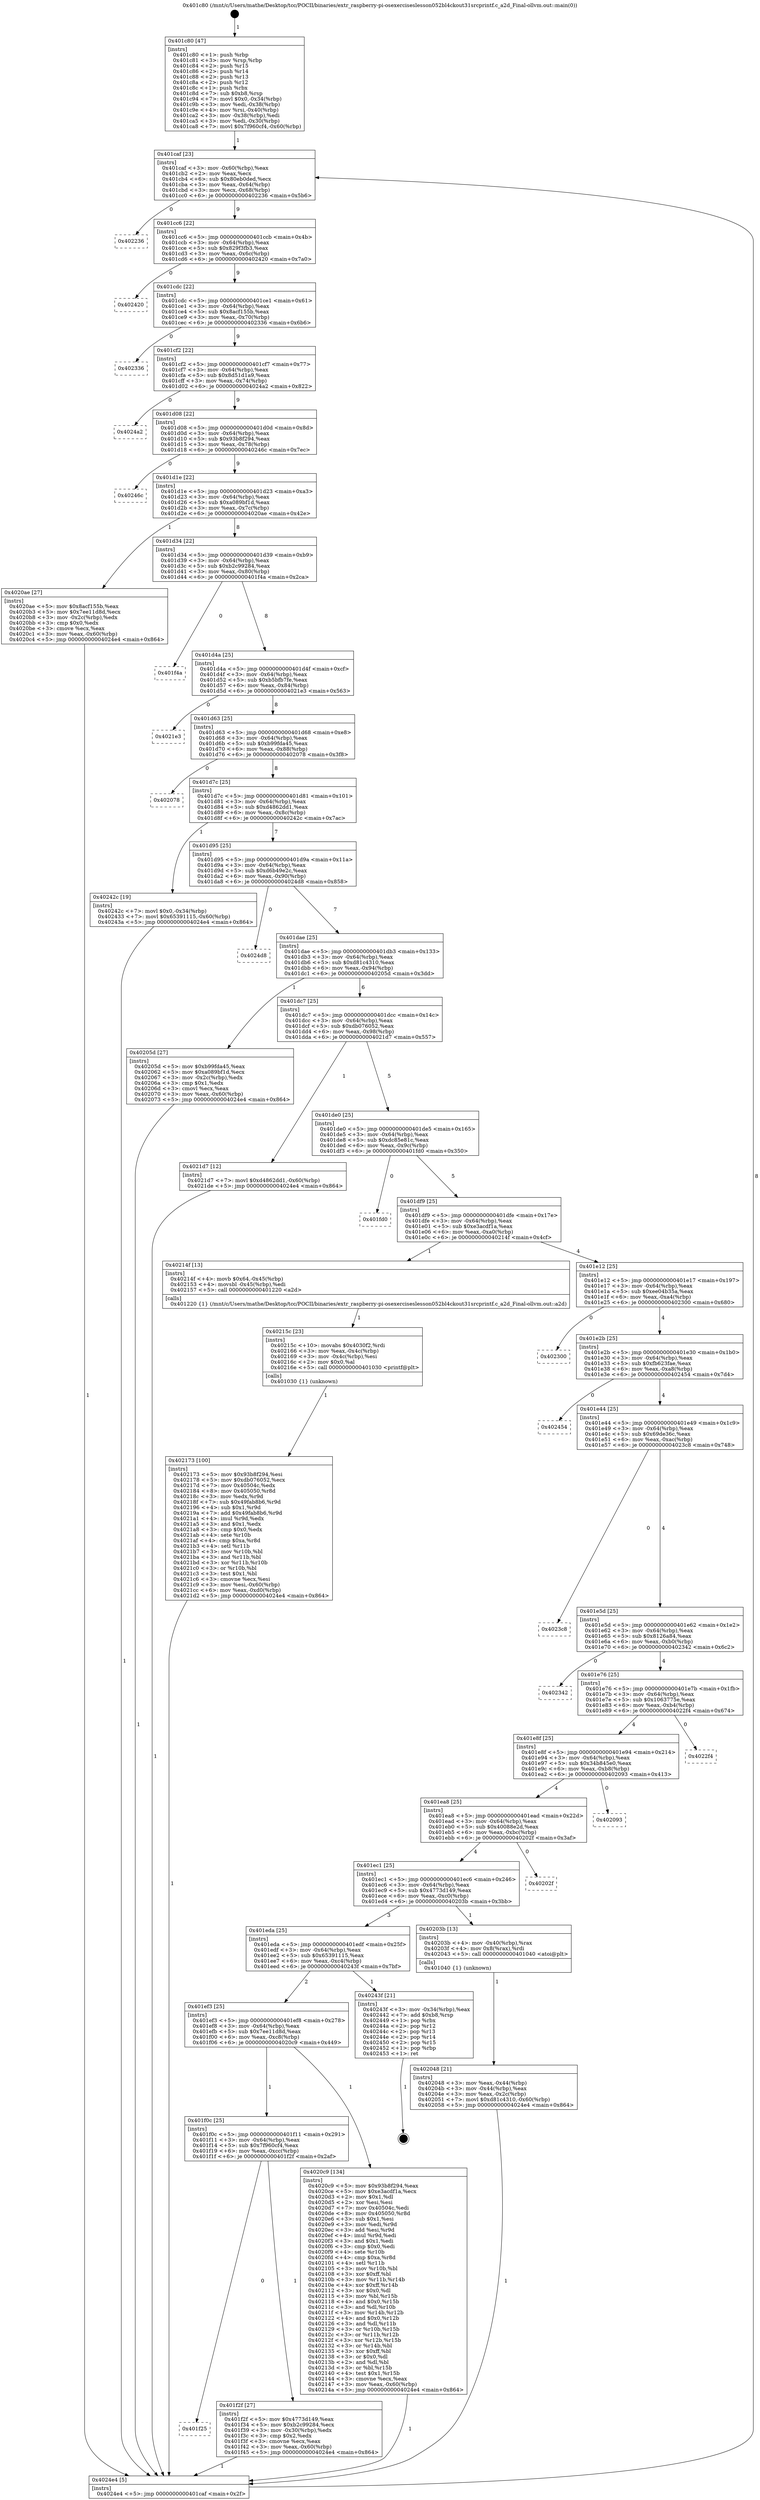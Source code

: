 digraph "0x401c80" {
  label = "0x401c80 (/mnt/c/Users/mathe/Desktop/tcc/POCII/binaries/extr_raspberry-pi-osexerciseslesson052bl4ckout31srcprintf.c_a2d_Final-ollvm.out::main(0))"
  labelloc = "t"
  node[shape=record]

  Entry [label="",width=0.3,height=0.3,shape=circle,fillcolor=black,style=filled]
  "0x401caf" [label="{
     0x401caf [23]\l
     | [instrs]\l
     &nbsp;&nbsp;0x401caf \<+3\>: mov -0x60(%rbp),%eax\l
     &nbsp;&nbsp;0x401cb2 \<+2\>: mov %eax,%ecx\l
     &nbsp;&nbsp;0x401cb4 \<+6\>: sub $0x80eb0ded,%ecx\l
     &nbsp;&nbsp;0x401cba \<+3\>: mov %eax,-0x64(%rbp)\l
     &nbsp;&nbsp;0x401cbd \<+3\>: mov %ecx,-0x68(%rbp)\l
     &nbsp;&nbsp;0x401cc0 \<+6\>: je 0000000000402236 \<main+0x5b6\>\l
  }"]
  "0x402236" [label="{
     0x402236\l
  }", style=dashed]
  "0x401cc6" [label="{
     0x401cc6 [22]\l
     | [instrs]\l
     &nbsp;&nbsp;0x401cc6 \<+5\>: jmp 0000000000401ccb \<main+0x4b\>\l
     &nbsp;&nbsp;0x401ccb \<+3\>: mov -0x64(%rbp),%eax\l
     &nbsp;&nbsp;0x401cce \<+5\>: sub $0x829f3fb3,%eax\l
     &nbsp;&nbsp;0x401cd3 \<+3\>: mov %eax,-0x6c(%rbp)\l
     &nbsp;&nbsp;0x401cd6 \<+6\>: je 0000000000402420 \<main+0x7a0\>\l
  }"]
  Exit [label="",width=0.3,height=0.3,shape=circle,fillcolor=black,style=filled,peripheries=2]
  "0x402420" [label="{
     0x402420\l
  }", style=dashed]
  "0x401cdc" [label="{
     0x401cdc [22]\l
     | [instrs]\l
     &nbsp;&nbsp;0x401cdc \<+5\>: jmp 0000000000401ce1 \<main+0x61\>\l
     &nbsp;&nbsp;0x401ce1 \<+3\>: mov -0x64(%rbp),%eax\l
     &nbsp;&nbsp;0x401ce4 \<+5\>: sub $0x8acf155b,%eax\l
     &nbsp;&nbsp;0x401ce9 \<+3\>: mov %eax,-0x70(%rbp)\l
     &nbsp;&nbsp;0x401cec \<+6\>: je 0000000000402336 \<main+0x6b6\>\l
  }"]
  "0x402173" [label="{
     0x402173 [100]\l
     | [instrs]\l
     &nbsp;&nbsp;0x402173 \<+5\>: mov $0x93b8f294,%esi\l
     &nbsp;&nbsp;0x402178 \<+5\>: mov $0xdb076052,%ecx\l
     &nbsp;&nbsp;0x40217d \<+7\>: mov 0x40504c,%edx\l
     &nbsp;&nbsp;0x402184 \<+8\>: mov 0x405050,%r8d\l
     &nbsp;&nbsp;0x40218c \<+3\>: mov %edx,%r9d\l
     &nbsp;&nbsp;0x40218f \<+7\>: sub $0x49fab8b6,%r9d\l
     &nbsp;&nbsp;0x402196 \<+4\>: sub $0x1,%r9d\l
     &nbsp;&nbsp;0x40219a \<+7\>: add $0x49fab8b6,%r9d\l
     &nbsp;&nbsp;0x4021a1 \<+4\>: imul %r9d,%edx\l
     &nbsp;&nbsp;0x4021a5 \<+3\>: and $0x1,%edx\l
     &nbsp;&nbsp;0x4021a8 \<+3\>: cmp $0x0,%edx\l
     &nbsp;&nbsp;0x4021ab \<+4\>: sete %r10b\l
     &nbsp;&nbsp;0x4021af \<+4\>: cmp $0xa,%r8d\l
     &nbsp;&nbsp;0x4021b3 \<+4\>: setl %r11b\l
     &nbsp;&nbsp;0x4021b7 \<+3\>: mov %r10b,%bl\l
     &nbsp;&nbsp;0x4021ba \<+3\>: and %r11b,%bl\l
     &nbsp;&nbsp;0x4021bd \<+3\>: xor %r11b,%r10b\l
     &nbsp;&nbsp;0x4021c0 \<+3\>: or %r10b,%bl\l
     &nbsp;&nbsp;0x4021c3 \<+3\>: test $0x1,%bl\l
     &nbsp;&nbsp;0x4021c6 \<+3\>: cmovne %ecx,%esi\l
     &nbsp;&nbsp;0x4021c9 \<+3\>: mov %esi,-0x60(%rbp)\l
     &nbsp;&nbsp;0x4021cc \<+6\>: mov %eax,-0xd0(%rbp)\l
     &nbsp;&nbsp;0x4021d2 \<+5\>: jmp 00000000004024e4 \<main+0x864\>\l
  }"]
  "0x402336" [label="{
     0x402336\l
  }", style=dashed]
  "0x401cf2" [label="{
     0x401cf2 [22]\l
     | [instrs]\l
     &nbsp;&nbsp;0x401cf2 \<+5\>: jmp 0000000000401cf7 \<main+0x77\>\l
     &nbsp;&nbsp;0x401cf7 \<+3\>: mov -0x64(%rbp),%eax\l
     &nbsp;&nbsp;0x401cfa \<+5\>: sub $0x8d51d1a9,%eax\l
     &nbsp;&nbsp;0x401cff \<+3\>: mov %eax,-0x74(%rbp)\l
     &nbsp;&nbsp;0x401d02 \<+6\>: je 00000000004024a2 \<main+0x822\>\l
  }"]
  "0x40215c" [label="{
     0x40215c [23]\l
     | [instrs]\l
     &nbsp;&nbsp;0x40215c \<+10\>: movabs $0x4030f2,%rdi\l
     &nbsp;&nbsp;0x402166 \<+3\>: mov %eax,-0x4c(%rbp)\l
     &nbsp;&nbsp;0x402169 \<+3\>: mov -0x4c(%rbp),%esi\l
     &nbsp;&nbsp;0x40216c \<+2\>: mov $0x0,%al\l
     &nbsp;&nbsp;0x40216e \<+5\>: call 0000000000401030 \<printf@plt\>\l
     | [calls]\l
     &nbsp;&nbsp;0x401030 \{1\} (unknown)\l
  }"]
  "0x4024a2" [label="{
     0x4024a2\l
  }", style=dashed]
  "0x401d08" [label="{
     0x401d08 [22]\l
     | [instrs]\l
     &nbsp;&nbsp;0x401d08 \<+5\>: jmp 0000000000401d0d \<main+0x8d\>\l
     &nbsp;&nbsp;0x401d0d \<+3\>: mov -0x64(%rbp),%eax\l
     &nbsp;&nbsp;0x401d10 \<+5\>: sub $0x93b8f294,%eax\l
     &nbsp;&nbsp;0x401d15 \<+3\>: mov %eax,-0x78(%rbp)\l
     &nbsp;&nbsp;0x401d18 \<+6\>: je 000000000040246c \<main+0x7ec\>\l
  }"]
  "0x402048" [label="{
     0x402048 [21]\l
     | [instrs]\l
     &nbsp;&nbsp;0x402048 \<+3\>: mov %eax,-0x44(%rbp)\l
     &nbsp;&nbsp;0x40204b \<+3\>: mov -0x44(%rbp),%eax\l
     &nbsp;&nbsp;0x40204e \<+3\>: mov %eax,-0x2c(%rbp)\l
     &nbsp;&nbsp;0x402051 \<+7\>: movl $0xd81c4310,-0x60(%rbp)\l
     &nbsp;&nbsp;0x402058 \<+5\>: jmp 00000000004024e4 \<main+0x864\>\l
  }"]
  "0x40246c" [label="{
     0x40246c\l
  }", style=dashed]
  "0x401d1e" [label="{
     0x401d1e [22]\l
     | [instrs]\l
     &nbsp;&nbsp;0x401d1e \<+5\>: jmp 0000000000401d23 \<main+0xa3\>\l
     &nbsp;&nbsp;0x401d23 \<+3\>: mov -0x64(%rbp),%eax\l
     &nbsp;&nbsp;0x401d26 \<+5\>: sub $0xa089bf1d,%eax\l
     &nbsp;&nbsp;0x401d2b \<+3\>: mov %eax,-0x7c(%rbp)\l
     &nbsp;&nbsp;0x401d2e \<+6\>: je 00000000004020ae \<main+0x42e\>\l
  }"]
  "0x401c80" [label="{
     0x401c80 [47]\l
     | [instrs]\l
     &nbsp;&nbsp;0x401c80 \<+1\>: push %rbp\l
     &nbsp;&nbsp;0x401c81 \<+3\>: mov %rsp,%rbp\l
     &nbsp;&nbsp;0x401c84 \<+2\>: push %r15\l
     &nbsp;&nbsp;0x401c86 \<+2\>: push %r14\l
     &nbsp;&nbsp;0x401c88 \<+2\>: push %r13\l
     &nbsp;&nbsp;0x401c8a \<+2\>: push %r12\l
     &nbsp;&nbsp;0x401c8c \<+1\>: push %rbx\l
     &nbsp;&nbsp;0x401c8d \<+7\>: sub $0xb8,%rsp\l
     &nbsp;&nbsp;0x401c94 \<+7\>: movl $0x0,-0x34(%rbp)\l
     &nbsp;&nbsp;0x401c9b \<+3\>: mov %edi,-0x38(%rbp)\l
     &nbsp;&nbsp;0x401c9e \<+4\>: mov %rsi,-0x40(%rbp)\l
     &nbsp;&nbsp;0x401ca2 \<+3\>: mov -0x38(%rbp),%edi\l
     &nbsp;&nbsp;0x401ca5 \<+3\>: mov %edi,-0x30(%rbp)\l
     &nbsp;&nbsp;0x401ca8 \<+7\>: movl $0x7f960cf4,-0x60(%rbp)\l
  }"]
  "0x4020ae" [label="{
     0x4020ae [27]\l
     | [instrs]\l
     &nbsp;&nbsp;0x4020ae \<+5\>: mov $0x8acf155b,%eax\l
     &nbsp;&nbsp;0x4020b3 \<+5\>: mov $0x7ee11d8d,%ecx\l
     &nbsp;&nbsp;0x4020b8 \<+3\>: mov -0x2c(%rbp),%edx\l
     &nbsp;&nbsp;0x4020bb \<+3\>: cmp $0x0,%edx\l
     &nbsp;&nbsp;0x4020be \<+3\>: cmove %ecx,%eax\l
     &nbsp;&nbsp;0x4020c1 \<+3\>: mov %eax,-0x60(%rbp)\l
     &nbsp;&nbsp;0x4020c4 \<+5\>: jmp 00000000004024e4 \<main+0x864\>\l
  }"]
  "0x401d34" [label="{
     0x401d34 [22]\l
     | [instrs]\l
     &nbsp;&nbsp;0x401d34 \<+5\>: jmp 0000000000401d39 \<main+0xb9\>\l
     &nbsp;&nbsp;0x401d39 \<+3\>: mov -0x64(%rbp),%eax\l
     &nbsp;&nbsp;0x401d3c \<+5\>: sub $0xb2c99284,%eax\l
     &nbsp;&nbsp;0x401d41 \<+3\>: mov %eax,-0x80(%rbp)\l
     &nbsp;&nbsp;0x401d44 \<+6\>: je 0000000000401f4a \<main+0x2ca\>\l
  }"]
  "0x4024e4" [label="{
     0x4024e4 [5]\l
     | [instrs]\l
     &nbsp;&nbsp;0x4024e4 \<+5\>: jmp 0000000000401caf \<main+0x2f\>\l
  }"]
  "0x401f4a" [label="{
     0x401f4a\l
  }", style=dashed]
  "0x401d4a" [label="{
     0x401d4a [25]\l
     | [instrs]\l
     &nbsp;&nbsp;0x401d4a \<+5\>: jmp 0000000000401d4f \<main+0xcf\>\l
     &nbsp;&nbsp;0x401d4f \<+3\>: mov -0x64(%rbp),%eax\l
     &nbsp;&nbsp;0x401d52 \<+5\>: sub $0xb5bfb7fe,%eax\l
     &nbsp;&nbsp;0x401d57 \<+6\>: mov %eax,-0x84(%rbp)\l
     &nbsp;&nbsp;0x401d5d \<+6\>: je 00000000004021e3 \<main+0x563\>\l
  }"]
  "0x401f25" [label="{
     0x401f25\l
  }", style=dashed]
  "0x4021e3" [label="{
     0x4021e3\l
  }", style=dashed]
  "0x401d63" [label="{
     0x401d63 [25]\l
     | [instrs]\l
     &nbsp;&nbsp;0x401d63 \<+5\>: jmp 0000000000401d68 \<main+0xe8\>\l
     &nbsp;&nbsp;0x401d68 \<+3\>: mov -0x64(%rbp),%eax\l
     &nbsp;&nbsp;0x401d6b \<+5\>: sub $0xb99fda45,%eax\l
     &nbsp;&nbsp;0x401d70 \<+6\>: mov %eax,-0x88(%rbp)\l
     &nbsp;&nbsp;0x401d76 \<+6\>: je 0000000000402078 \<main+0x3f8\>\l
  }"]
  "0x401f2f" [label="{
     0x401f2f [27]\l
     | [instrs]\l
     &nbsp;&nbsp;0x401f2f \<+5\>: mov $0x4773d149,%eax\l
     &nbsp;&nbsp;0x401f34 \<+5\>: mov $0xb2c99284,%ecx\l
     &nbsp;&nbsp;0x401f39 \<+3\>: mov -0x30(%rbp),%edx\l
     &nbsp;&nbsp;0x401f3c \<+3\>: cmp $0x2,%edx\l
     &nbsp;&nbsp;0x401f3f \<+3\>: cmovne %ecx,%eax\l
     &nbsp;&nbsp;0x401f42 \<+3\>: mov %eax,-0x60(%rbp)\l
     &nbsp;&nbsp;0x401f45 \<+5\>: jmp 00000000004024e4 \<main+0x864\>\l
  }"]
  "0x402078" [label="{
     0x402078\l
  }", style=dashed]
  "0x401d7c" [label="{
     0x401d7c [25]\l
     | [instrs]\l
     &nbsp;&nbsp;0x401d7c \<+5\>: jmp 0000000000401d81 \<main+0x101\>\l
     &nbsp;&nbsp;0x401d81 \<+3\>: mov -0x64(%rbp),%eax\l
     &nbsp;&nbsp;0x401d84 \<+5\>: sub $0xd4862dd1,%eax\l
     &nbsp;&nbsp;0x401d89 \<+6\>: mov %eax,-0x8c(%rbp)\l
     &nbsp;&nbsp;0x401d8f \<+6\>: je 000000000040242c \<main+0x7ac\>\l
  }"]
  "0x401f0c" [label="{
     0x401f0c [25]\l
     | [instrs]\l
     &nbsp;&nbsp;0x401f0c \<+5\>: jmp 0000000000401f11 \<main+0x291\>\l
     &nbsp;&nbsp;0x401f11 \<+3\>: mov -0x64(%rbp),%eax\l
     &nbsp;&nbsp;0x401f14 \<+5\>: sub $0x7f960cf4,%eax\l
     &nbsp;&nbsp;0x401f19 \<+6\>: mov %eax,-0xcc(%rbp)\l
     &nbsp;&nbsp;0x401f1f \<+6\>: je 0000000000401f2f \<main+0x2af\>\l
  }"]
  "0x40242c" [label="{
     0x40242c [19]\l
     | [instrs]\l
     &nbsp;&nbsp;0x40242c \<+7\>: movl $0x0,-0x34(%rbp)\l
     &nbsp;&nbsp;0x402433 \<+7\>: movl $0x65391115,-0x60(%rbp)\l
     &nbsp;&nbsp;0x40243a \<+5\>: jmp 00000000004024e4 \<main+0x864\>\l
  }"]
  "0x401d95" [label="{
     0x401d95 [25]\l
     | [instrs]\l
     &nbsp;&nbsp;0x401d95 \<+5\>: jmp 0000000000401d9a \<main+0x11a\>\l
     &nbsp;&nbsp;0x401d9a \<+3\>: mov -0x64(%rbp),%eax\l
     &nbsp;&nbsp;0x401d9d \<+5\>: sub $0xd6b49e2c,%eax\l
     &nbsp;&nbsp;0x401da2 \<+6\>: mov %eax,-0x90(%rbp)\l
     &nbsp;&nbsp;0x401da8 \<+6\>: je 00000000004024d8 \<main+0x858\>\l
  }"]
  "0x4020c9" [label="{
     0x4020c9 [134]\l
     | [instrs]\l
     &nbsp;&nbsp;0x4020c9 \<+5\>: mov $0x93b8f294,%eax\l
     &nbsp;&nbsp;0x4020ce \<+5\>: mov $0xe3acdf1a,%ecx\l
     &nbsp;&nbsp;0x4020d3 \<+2\>: mov $0x1,%dl\l
     &nbsp;&nbsp;0x4020d5 \<+2\>: xor %esi,%esi\l
     &nbsp;&nbsp;0x4020d7 \<+7\>: mov 0x40504c,%edi\l
     &nbsp;&nbsp;0x4020de \<+8\>: mov 0x405050,%r8d\l
     &nbsp;&nbsp;0x4020e6 \<+3\>: sub $0x1,%esi\l
     &nbsp;&nbsp;0x4020e9 \<+3\>: mov %edi,%r9d\l
     &nbsp;&nbsp;0x4020ec \<+3\>: add %esi,%r9d\l
     &nbsp;&nbsp;0x4020ef \<+4\>: imul %r9d,%edi\l
     &nbsp;&nbsp;0x4020f3 \<+3\>: and $0x1,%edi\l
     &nbsp;&nbsp;0x4020f6 \<+3\>: cmp $0x0,%edi\l
     &nbsp;&nbsp;0x4020f9 \<+4\>: sete %r10b\l
     &nbsp;&nbsp;0x4020fd \<+4\>: cmp $0xa,%r8d\l
     &nbsp;&nbsp;0x402101 \<+4\>: setl %r11b\l
     &nbsp;&nbsp;0x402105 \<+3\>: mov %r10b,%bl\l
     &nbsp;&nbsp;0x402108 \<+3\>: xor $0xff,%bl\l
     &nbsp;&nbsp;0x40210b \<+3\>: mov %r11b,%r14b\l
     &nbsp;&nbsp;0x40210e \<+4\>: xor $0xff,%r14b\l
     &nbsp;&nbsp;0x402112 \<+3\>: xor $0x0,%dl\l
     &nbsp;&nbsp;0x402115 \<+3\>: mov %bl,%r15b\l
     &nbsp;&nbsp;0x402118 \<+4\>: and $0x0,%r15b\l
     &nbsp;&nbsp;0x40211c \<+3\>: and %dl,%r10b\l
     &nbsp;&nbsp;0x40211f \<+3\>: mov %r14b,%r12b\l
     &nbsp;&nbsp;0x402122 \<+4\>: and $0x0,%r12b\l
     &nbsp;&nbsp;0x402126 \<+3\>: and %dl,%r11b\l
     &nbsp;&nbsp;0x402129 \<+3\>: or %r10b,%r15b\l
     &nbsp;&nbsp;0x40212c \<+3\>: or %r11b,%r12b\l
     &nbsp;&nbsp;0x40212f \<+3\>: xor %r12b,%r15b\l
     &nbsp;&nbsp;0x402132 \<+3\>: or %r14b,%bl\l
     &nbsp;&nbsp;0x402135 \<+3\>: xor $0xff,%bl\l
     &nbsp;&nbsp;0x402138 \<+3\>: or $0x0,%dl\l
     &nbsp;&nbsp;0x40213b \<+2\>: and %dl,%bl\l
     &nbsp;&nbsp;0x40213d \<+3\>: or %bl,%r15b\l
     &nbsp;&nbsp;0x402140 \<+4\>: test $0x1,%r15b\l
     &nbsp;&nbsp;0x402144 \<+3\>: cmovne %ecx,%eax\l
     &nbsp;&nbsp;0x402147 \<+3\>: mov %eax,-0x60(%rbp)\l
     &nbsp;&nbsp;0x40214a \<+5\>: jmp 00000000004024e4 \<main+0x864\>\l
  }"]
  "0x4024d8" [label="{
     0x4024d8\l
  }", style=dashed]
  "0x401dae" [label="{
     0x401dae [25]\l
     | [instrs]\l
     &nbsp;&nbsp;0x401dae \<+5\>: jmp 0000000000401db3 \<main+0x133\>\l
     &nbsp;&nbsp;0x401db3 \<+3\>: mov -0x64(%rbp),%eax\l
     &nbsp;&nbsp;0x401db6 \<+5\>: sub $0xd81c4310,%eax\l
     &nbsp;&nbsp;0x401dbb \<+6\>: mov %eax,-0x94(%rbp)\l
     &nbsp;&nbsp;0x401dc1 \<+6\>: je 000000000040205d \<main+0x3dd\>\l
  }"]
  "0x401ef3" [label="{
     0x401ef3 [25]\l
     | [instrs]\l
     &nbsp;&nbsp;0x401ef3 \<+5\>: jmp 0000000000401ef8 \<main+0x278\>\l
     &nbsp;&nbsp;0x401ef8 \<+3\>: mov -0x64(%rbp),%eax\l
     &nbsp;&nbsp;0x401efb \<+5\>: sub $0x7ee11d8d,%eax\l
     &nbsp;&nbsp;0x401f00 \<+6\>: mov %eax,-0xc8(%rbp)\l
     &nbsp;&nbsp;0x401f06 \<+6\>: je 00000000004020c9 \<main+0x449\>\l
  }"]
  "0x40205d" [label="{
     0x40205d [27]\l
     | [instrs]\l
     &nbsp;&nbsp;0x40205d \<+5\>: mov $0xb99fda45,%eax\l
     &nbsp;&nbsp;0x402062 \<+5\>: mov $0xa089bf1d,%ecx\l
     &nbsp;&nbsp;0x402067 \<+3\>: mov -0x2c(%rbp),%edx\l
     &nbsp;&nbsp;0x40206a \<+3\>: cmp $0x1,%edx\l
     &nbsp;&nbsp;0x40206d \<+3\>: cmovl %ecx,%eax\l
     &nbsp;&nbsp;0x402070 \<+3\>: mov %eax,-0x60(%rbp)\l
     &nbsp;&nbsp;0x402073 \<+5\>: jmp 00000000004024e4 \<main+0x864\>\l
  }"]
  "0x401dc7" [label="{
     0x401dc7 [25]\l
     | [instrs]\l
     &nbsp;&nbsp;0x401dc7 \<+5\>: jmp 0000000000401dcc \<main+0x14c\>\l
     &nbsp;&nbsp;0x401dcc \<+3\>: mov -0x64(%rbp),%eax\l
     &nbsp;&nbsp;0x401dcf \<+5\>: sub $0xdb076052,%eax\l
     &nbsp;&nbsp;0x401dd4 \<+6\>: mov %eax,-0x98(%rbp)\l
     &nbsp;&nbsp;0x401dda \<+6\>: je 00000000004021d7 \<main+0x557\>\l
  }"]
  "0x40243f" [label="{
     0x40243f [21]\l
     | [instrs]\l
     &nbsp;&nbsp;0x40243f \<+3\>: mov -0x34(%rbp),%eax\l
     &nbsp;&nbsp;0x402442 \<+7\>: add $0xb8,%rsp\l
     &nbsp;&nbsp;0x402449 \<+1\>: pop %rbx\l
     &nbsp;&nbsp;0x40244a \<+2\>: pop %r12\l
     &nbsp;&nbsp;0x40244c \<+2\>: pop %r13\l
     &nbsp;&nbsp;0x40244e \<+2\>: pop %r14\l
     &nbsp;&nbsp;0x402450 \<+2\>: pop %r15\l
     &nbsp;&nbsp;0x402452 \<+1\>: pop %rbp\l
     &nbsp;&nbsp;0x402453 \<+1\>: ret\l
  }"]
  "0x4021d7" [label="{
     0x4021d7 [12]\l
     | [instrs]\l
     &nbsp;&nbsp;0x4021d7 \<+7\>: movl $0xd4862dd1,-0x60(%rbp)\l
     &nbsp;&nbsp;0x4021de \<+5\>: jmp 00000000004024e4 \<main+0x864\>\l
  }"]
  "0x401de0" [label="{
     0x401de0 [25]\l
     | [instrs]\l
     &nbsp;&nbsp;0x401de0 \<+5\>: jmp 0000000000401de5 \<main+0x165\>\l
     &nbsp;&nbsp;0x401de5 \<+3\>: mov -0x64(%rbp),%eax\l
     &nbsp;&nbsp;0x401de8 \<+5\>: sub $0xdc85e81c,%eax\l
     &nbsp;&nbsp;0x401ded \<+6\>: mov %eax,-0x9c(%rbp)\l
     &nbsp;&nbsp;0x401df3 \<+6\>: je 0000000000401fd0 \<main+0x350\>\l
  }"]
  "0x401eda" [label="{
     0x401eda [25]\l
     | [instrs]\l
     &nbsp;&nbsp;0x401eda \<+5\>: jmp 0000000000401edf \<main+0x25f\>\l
     &nbsp;&nbsp;0x401edf \<+3\>: mov -0x64(%rbp),%eax\l
     &nbsp;&nbsp;0x401ee2 \<+5\>: sub $0x65391115,%eax\l
     &nbsp;&nbsp;0x401ee7 \<+6\>: mov %eax,-0xc4(%rbp)\l
     &nbsp;&nbsp;0x401eed \<+6\>: je 000000000040243f \<main+0x7bf\>\l
  }"]
  "0x401fd0" [label="{
     0x401fd0\l
  }", style=dashed]
  "0x401df9" [label="{
     0x401df9 [25]\l
     | [instrs]\l
     &nbsp;&nbsp;0x401df9 \<+5\>: jmp 0000000000401dfe \<main+0x17e\>\l
     &nbsp;&nbsp;0x401dfe \<+3\>: mov -0x64(%rbp),%eax\l
     &nbsp;&nbsp;0x401e01 \<+5\>: sub $0xe3acdf1a,%eax\l
     &nbsp;&nbsp;0x401e06 \<+6\>: mov %eax,-0xa0(%rbp)\l
     &nbsp;&nbsp;0x401e0c \<+6\>: je 000000000040214f \<main+0x4cf\>\l
  }"]
  "0x40203b" [label="{
     0x40203b [13]\l
     | [instrs]\l
     &nbsp;&nbsp;0x40203b \<+4\>: mov -0x40(%rbp),%rax\l
     &nbsp;&nbsp;0x40203f \<+4\>: mov 0x8(%rax),%rdi\l
     &nbsp;&nbsp;0x402043 \<+5\>: call 0000000000401040 \<atoi@plt\>\l
     | [calls]\l
     &nbsp;&nbsp;0x401040 \{1\} (unknown)\l
  }"]
  "0x40214f" [label="{
     0x40214f [13]\l
     | [instrs]\l
     &nbsp;&nbsp;0x40214f \<+4\>: movb $0x64,-0x45(%rbp)\l
     &nbsp;&nbsp;0x402153 \<+4\>: movsbl -0x45(%rbp),%edi\l
     &nbsp;&nbsp;0x402157 \<+5\>: call 0000000000401220 \<a2d\>\l
     | [calls]\l
     &nbsp;&nbsp;0x401220 \{1\} (/mnt/c/Users/mathe/Desktop/tcc/POCII/binaries/extr_raspberry-pi-osexerciseslesson052bl4ckout31srcprintf.c_a2d_Final-ollvm.out::a2d)\l
  }"]
  "0x401e12" [label="{
     0x401e12 [25]\l
     | [instrs]\l
     &nbsp;&nbsp;0x401e12 \<+5\>: jmp 0000000000401e17 \<main+0x197\>\l
     &nbsp;&nbsp;0x401e17 \<+3\>: mov -0x64(%rbp),%eax\l
     &nbsp;&nbsp;0x401e1a \<+5\>: sub $0xee04b35a,%eax\l
     &nbsp;&nbsp;0x401e1f \<+6\>: mov %eax,-0xa4(%rbp)\l
     &nbsp;&nbsp;0x401e25 \<+6\>: je 0000000000402300 \<main+0x680\>\l
  }"]
  "0x401ec1" [label="{
     0x401ec1 [25]\l
     | [instrs]\l
     &nbsp;&nbsp;0x401ec1 \<+5\>: jmp 0000000000401ec6 \<main+0x246\>\l
     &nbsp;&nbsp;0x401ec6 \<+3\>: mov -0x64(%rbp),%eax\l
     &nbsp;&nbsp;0x401ec9 \<+5\>: sub $0x4773d149,%eax\l
     &nbsp;&nbsp;0x401ece \<+6\>: mov %eax,-0xc0(%rbp)\l
     &nbsp;&nbsp;0x401ed4 \<+6\>: je 000000000040203b \<main+0x3bb\>\l
  }"]
  "0x402300" [label="{
     0x402300\l
  }", style=dashed]
  "0x401e2b" [label="{
     0x401e2b [25]\l
     | [instrs]\l
     &nbsp;&nbsp;0x401e2b \<+5\>: jmp 0000000000401e30 \<main+0x1b0\>\l
     &nbsp;&nbsp;0x401e30 \<+3\>: mov -0x64(%rbp),%eax\l
     &nbsp;&nbsp;0x401e33 \<+5\>: sub $0xfb623fae,%eax\l
     &nbsp;&nbsp;0x401e38 \<+6\>: mov %eax,-0xa8(%rbp)\l
     &nbsp;&nbsp;0x401e3e \<+6\>: je 0000000000402454 \<main+0x7d4\>\l
  }"]
  "0x40202f" [label="{
     0x40202f\l
  }", style=dashed]
  "0x402454" [label="{
     0x402454\l
  }", style=dashed]
  "0x401e44" [label="{
     0x401e44 [25]\l
     | [instrs]\l
     &nbsp;&nbsp;0x401e44 \<+5\>: jmp 0000000000401e49 \<main+0x1c9\>\l
     &nbsp;&nbsp;0x401e49 \<+3\>: mov -0x64(%rbp),%eax\l
     &nbsp;&nbsp;0x401e4c \<+5\>: sub $0x69de36c,%eax\l
     &nbsp;&nbsp;0x401e51 \<+6\>: mov %eax,-0xac(%rbp)\l
     &nbsp;&nbsp;0x401e57 \<+6\>: je 00000000004023c8 \<main+0x748\>\l
  }"]
  "0x401ea8" [label="{
     0x401ea8 [25]\l
     | [instrs]\l
     &nbsp;&nbsp;0x401ea8 \<+5\>: jmp 0000000000401ead \<main+0x22d\>\l
     &nbsp;&nbsp;0x401ead \<+3\>: mov -0x64(%rbp),%eax\l
     &nbsp;&nbsp;0x401eb0 \<+5\>: sub $0x40088e2d,%eax\l
     &nbsp;&nbsp;0x401eb5 \<+6\>: mov %eax,-0xbc(%rbp)\l
     &nbsp;&nbsp;0x401ebb \<+6\>: je 000000000040202f \<main+0x3af\>\l
  }"]
  "0x4023c8" [label="{
     0x4023c8\l
  }", style=dashed]
  "0x401e5d" [label="{
     0x401e5d [25]\l
     | [instrs]\l
     &nbsp;&nbsp;0x401e5d \<+5\>: jmp 0000000000401e62 \<main+0x1e2\>\l
     &nbsp;&nbsp;0x401e62 \<+3\>: mov -0x64(%rbp),%eax\l
     &nbsp;&nbsp;0x401e65 \<+5\>: sub $0x8126a84,%eax\l
     &nbsp;&nbsp;0x401e6a \<+6\>: mov %eax,-0xb0(%rbp)\l
     &nbsp;&nbsp;0x401e70 \<+6\>: je 0000000000402342 \<main+0x6c2\>\l
  }"]
  "0x402093" [label="{
     0x402093\l
  }", style=dashed]
  "0x402342" [label="{
     0x402342\l
  }", style=dashed]
  "0x401e76" [label="{
     0x401e76 [25]\l
     | [instrs]\l
     &nbsp;&nbsp;0x401e76 \<+5\>: jmp 0000000000401e7b \<main+0x1fb\>\l
     &nbsp;&nbsp;0x401e7b \<+3\>: mov -0x64(%rbp),%eax\l
     &nbsp;&nbsp;0x401e7e \<+5\>: sub $0x1063775e,%eax\l
     &nbsp;&nbsp;0x401e83 \<+6\>: mov %eax,-0xb4(%rbp)\l
     &nbsp;&nbsp;0x401e89 \<+6\>: je 00000000004022f4 \<main+0x674\>\l
  }"]
  "0x401e8f" [label="{
     0x401e8f [25]\l
     | [instrs]\l
     &nbsp;&nbsp;0x401e8f \<+5\>: jmp 0000000000401e94 \<main+0x214\>\l
     &nbsp;&nbsp;0x401e94 \<+3\>: mov -0x64(%rbp),%eax\l
     &nbsp;&nbsp;0x401e97 \<+5\>: sub $0x34b845e0,%eax\l
     &nbsp;&nbsp;0x401e9c \<+6\>: mov %eax,-0xb8(%rbp)\l
     &nbsp;&nbsp;0x401ea2 \<+6\>: je 0000000000402093 \<main+0x413\>\l
  }"]
  "0x4022f4" [label="{
     0x4022f4\l
  }", style=dashed]
  Entry -> "0x401c80" [label=" 1"]
  "0x401caf" -> "0x402236" [label=" 0"]
  "0x401caf" -> "0x401cc6" [label=" 9"]
  "0x40243f" -> Exit [label=" 1"]
  "0x401cc6" -> "0x402420" [label=" 0"]
  "0x401cc6" -> "0x401cdc" [label=" 9"]
  "0x40242c" -> "0x4024e4" [label=" 1"]
  "0x401cdc" -> "0x402336" [label=" 0"]
  "0x401cdc" -> "0x401cf2" [label=" 9"]
  "0x4021d7" -> "0x4024e4" [label=" 1"]
  "0x401cf2" -> "0x4024a2" [label=" 0"]
  "0x401cf2" -> "0x401d08" [label=" 9"]
  "0x402173" -> "0x4024e4" [label=" 1"]
  "0x401d08" -> "0x40246c" [label=" 0"]
  "0x401d08" -> "0x401d1e" [label=" 9"]
  "0x40215c" -> "0x402173" [label=" 1"]
  "0x401d1e" -> "0x4020ae" [label=" 1"]
  "0x401d1e" -> "0x401d34" [label=" 8"]
  "0x40214f" -> "0x40215c" [label=" 1"]
  "0x401d34" -> "0x401f4a" [label=" 0"]
  "0x401d34" -> "0x401d4a" [label=" 8"]
  "0x4020c9" -> "0x4024e4" [label=" 1"]
  "0x401d4a" -> "0x4021e3" [label=" 0"]
  "0x401d4a" -> "0x401d63" [label=" 8"]
  "0x4020ae" -> "0x4024e4" [label=" 1"]
  "0x401d63" -> "0x402078" [label=" 0"]
  "0x401d63" -> "0x401d7c" [label=" 8"]
  "0x40205d" -> "0x4024e4" [label=" 1"]
  "0x401d7c" -> "0x40242c" [label=" 1"]
  "0x401d7c" -> "0x401d95" [label=" 7"]
  "0x40203b" -> "0x402048" [label=" 1"]
  "0x401d95" -> "0x4024d8" [label=" 0"]
  "0x401d95" -> "0x401dae" [label=" 7"]
  "0x4024e4" -> "0x401caf" [label=" 8"]
  "0x401dae" -> "0x40205d" [label=" 1"]
  "0x401dae" -> "0x401dc7" [label=" 6"]
  "0x401f2f" -> "0x4024e4" [label=" 1"]
  "0x401dc7" -> "0x4021d7" [label=" 1"]
  "0x401dc7" -> "0x401de0" [label=" 5"]
  "0x401f0c" -> "0x401f25" [label=" 0"]
  "0x401de0" -> "0x401fd0" [label=" 0"]
  "0x401de0" -> "0x401df9" [label=" 5"]
  "0x402048" -> "0x4024e4" [label=" 1"]
  "0x401df9" -> "0x40214f" [label=" 1"]
  "0x401df9" -> "0x401e12" [label=" 4"]
  "0x401ef3" -> "0x401f0c" [label=" 1"]
  "0x401e12" -> "0x402300" [label=" 0"]
  "0x401e12" -> "0x401e2b" [label=" 4"]
  "0x401c80" -> "0x401caf" [label=" 1"]
  "0x401e2b" -> "0x402454" [label=" 0"]
  "0x401e2b" -> "0x401e44" [label=" 4"]
  "0x401eda" -> "0x401ef3" [label=" 2"]
  "0x401e44" -> "0x4023c8" [label=" 0"]
  "0x401e44" -> "0x401e5d" [label=" 4"]
  "0x401f0c" -> "0x401f2f" [label=" 1"]
  "0x401e5d" -> "0x402342" [label=" 0"]
  "0x401e5d" -> "0x401e76" [label=" 4"]
  "0x401ec1" -> "0x401eda" [label=" 3"]
  "0x401e76" -> "0x4022f4" [label=" 0"]
  "0x401e76" -> "0x401e8f" [label=" 4"]
  "0x401ec1" -> "0x40203b" [label=" 1"]
  "0x401e8f" -> "0x402093" [label=" 0"]
  "0x401e8f" -> "0x401ea8" [label=" 4"]
  "0x401eda" -> "0x40243f" [label=" 1"]
  "0x401ea8" -> "0x40202f" [label=" 0"]
  "0x401ea8" -> "0x401ec1" [label=" 4"]
  "0x401ef3" -> "0x4020c9" [label=" 1"]
}
